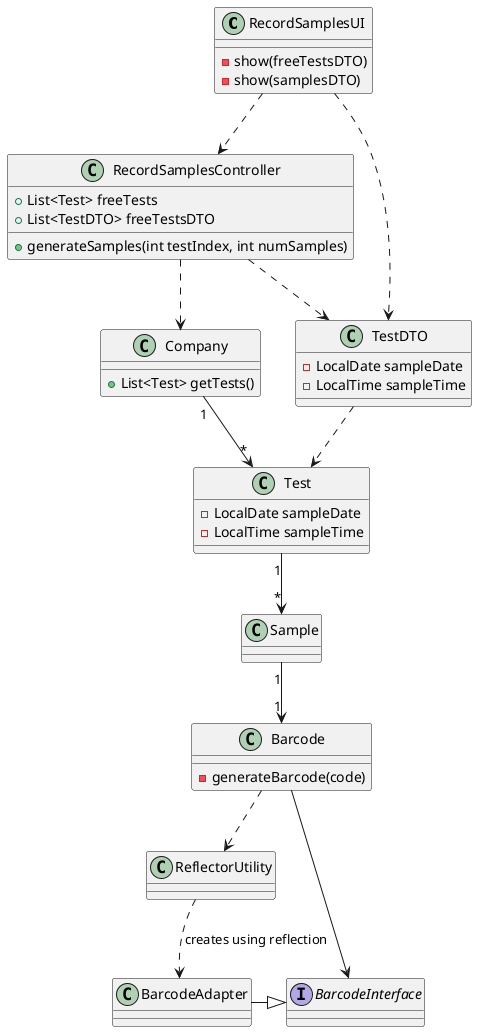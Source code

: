 @startuml
class RecordSamplesUI {
 -show(freeTestsDTO)
 -show(samplesDTO)
}

class RecordSamplesController {
  +List<Test> freeTests
  +List<TestDTO> freeTestsDTO
  +generateSamples(int testIndex, int numSamples)
}



class Company {
  +List<Test> getTests()
}

RecordSamplesController ..> Company

class Test {
-LocalDate sampleDate
-LocalTime sampleTime

}


class TestDTO {
-LocalDate sampleDate
-LocalTime sampleTime

}

RecordSamplesController ..> TestDTO
RecordSamplesUI ..> TestDTO
TestDTO ..> Test

Company "1" --> "*" Test

class Sample {

}

Test "1" --> "*" Sample

class Barcode {
 -generateBarcode(code)
}

Sample "1" --> "1" Barcode

interface BarcodeInterface

class ReflectorUtility

class BarcodeAdapter

BarcodeAdapter -|> BarcodeInterface

ReflectorUtility ..> BarcodeAdapter : creates using reflection

RecordSamplesUI ..> RecordSamplesController

Barcode --> BarcodeInterface

Barcode ..> ReflectorUtility

@enduml

